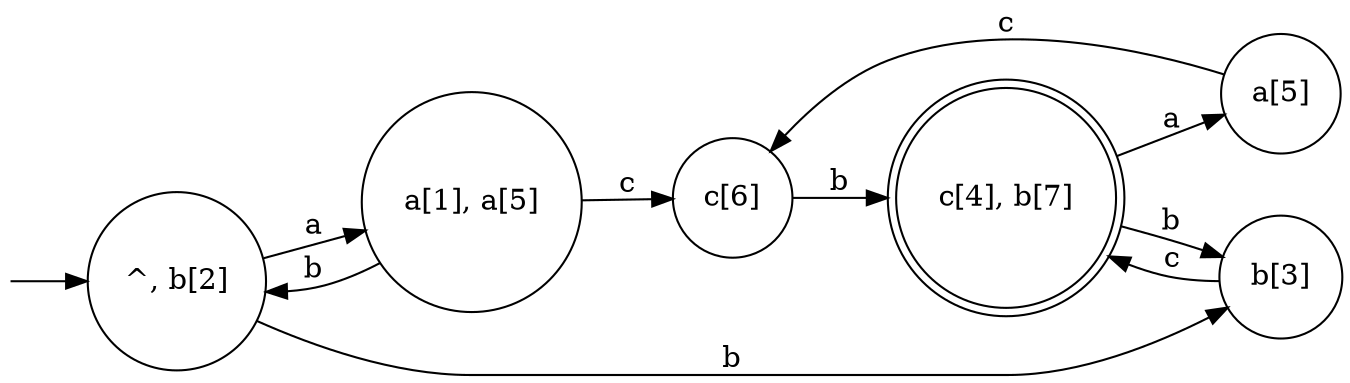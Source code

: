 digraph G {
  rankdir=LR;
  n__ [label="" shape=none width=.0];
  0 [shape=circle label="^, b[2]"];
  1 [shape=doublecircle label="c[4], b[7]"];
  2 [shape=circle label="a[1], a[5]"];
  3 [shape=circle label="b[3]"];
  4 [shape=circle label="c[6]"];
  5 [shape=circle label="a[5]"];
  n__ -> 0;
  0 -> 2 [label="a"];
  0 -> 3 [label="b"];
  2 -> 0 [label="b"];
  2 -> 4 [label="c"];
  3 -> 1 [label="c"];
  4 -> 1 [label="b"];
  1 -> 5 [label="a"];
  1 -> 3 [label="b"];
  5 -> 4 [label="c"];
}
